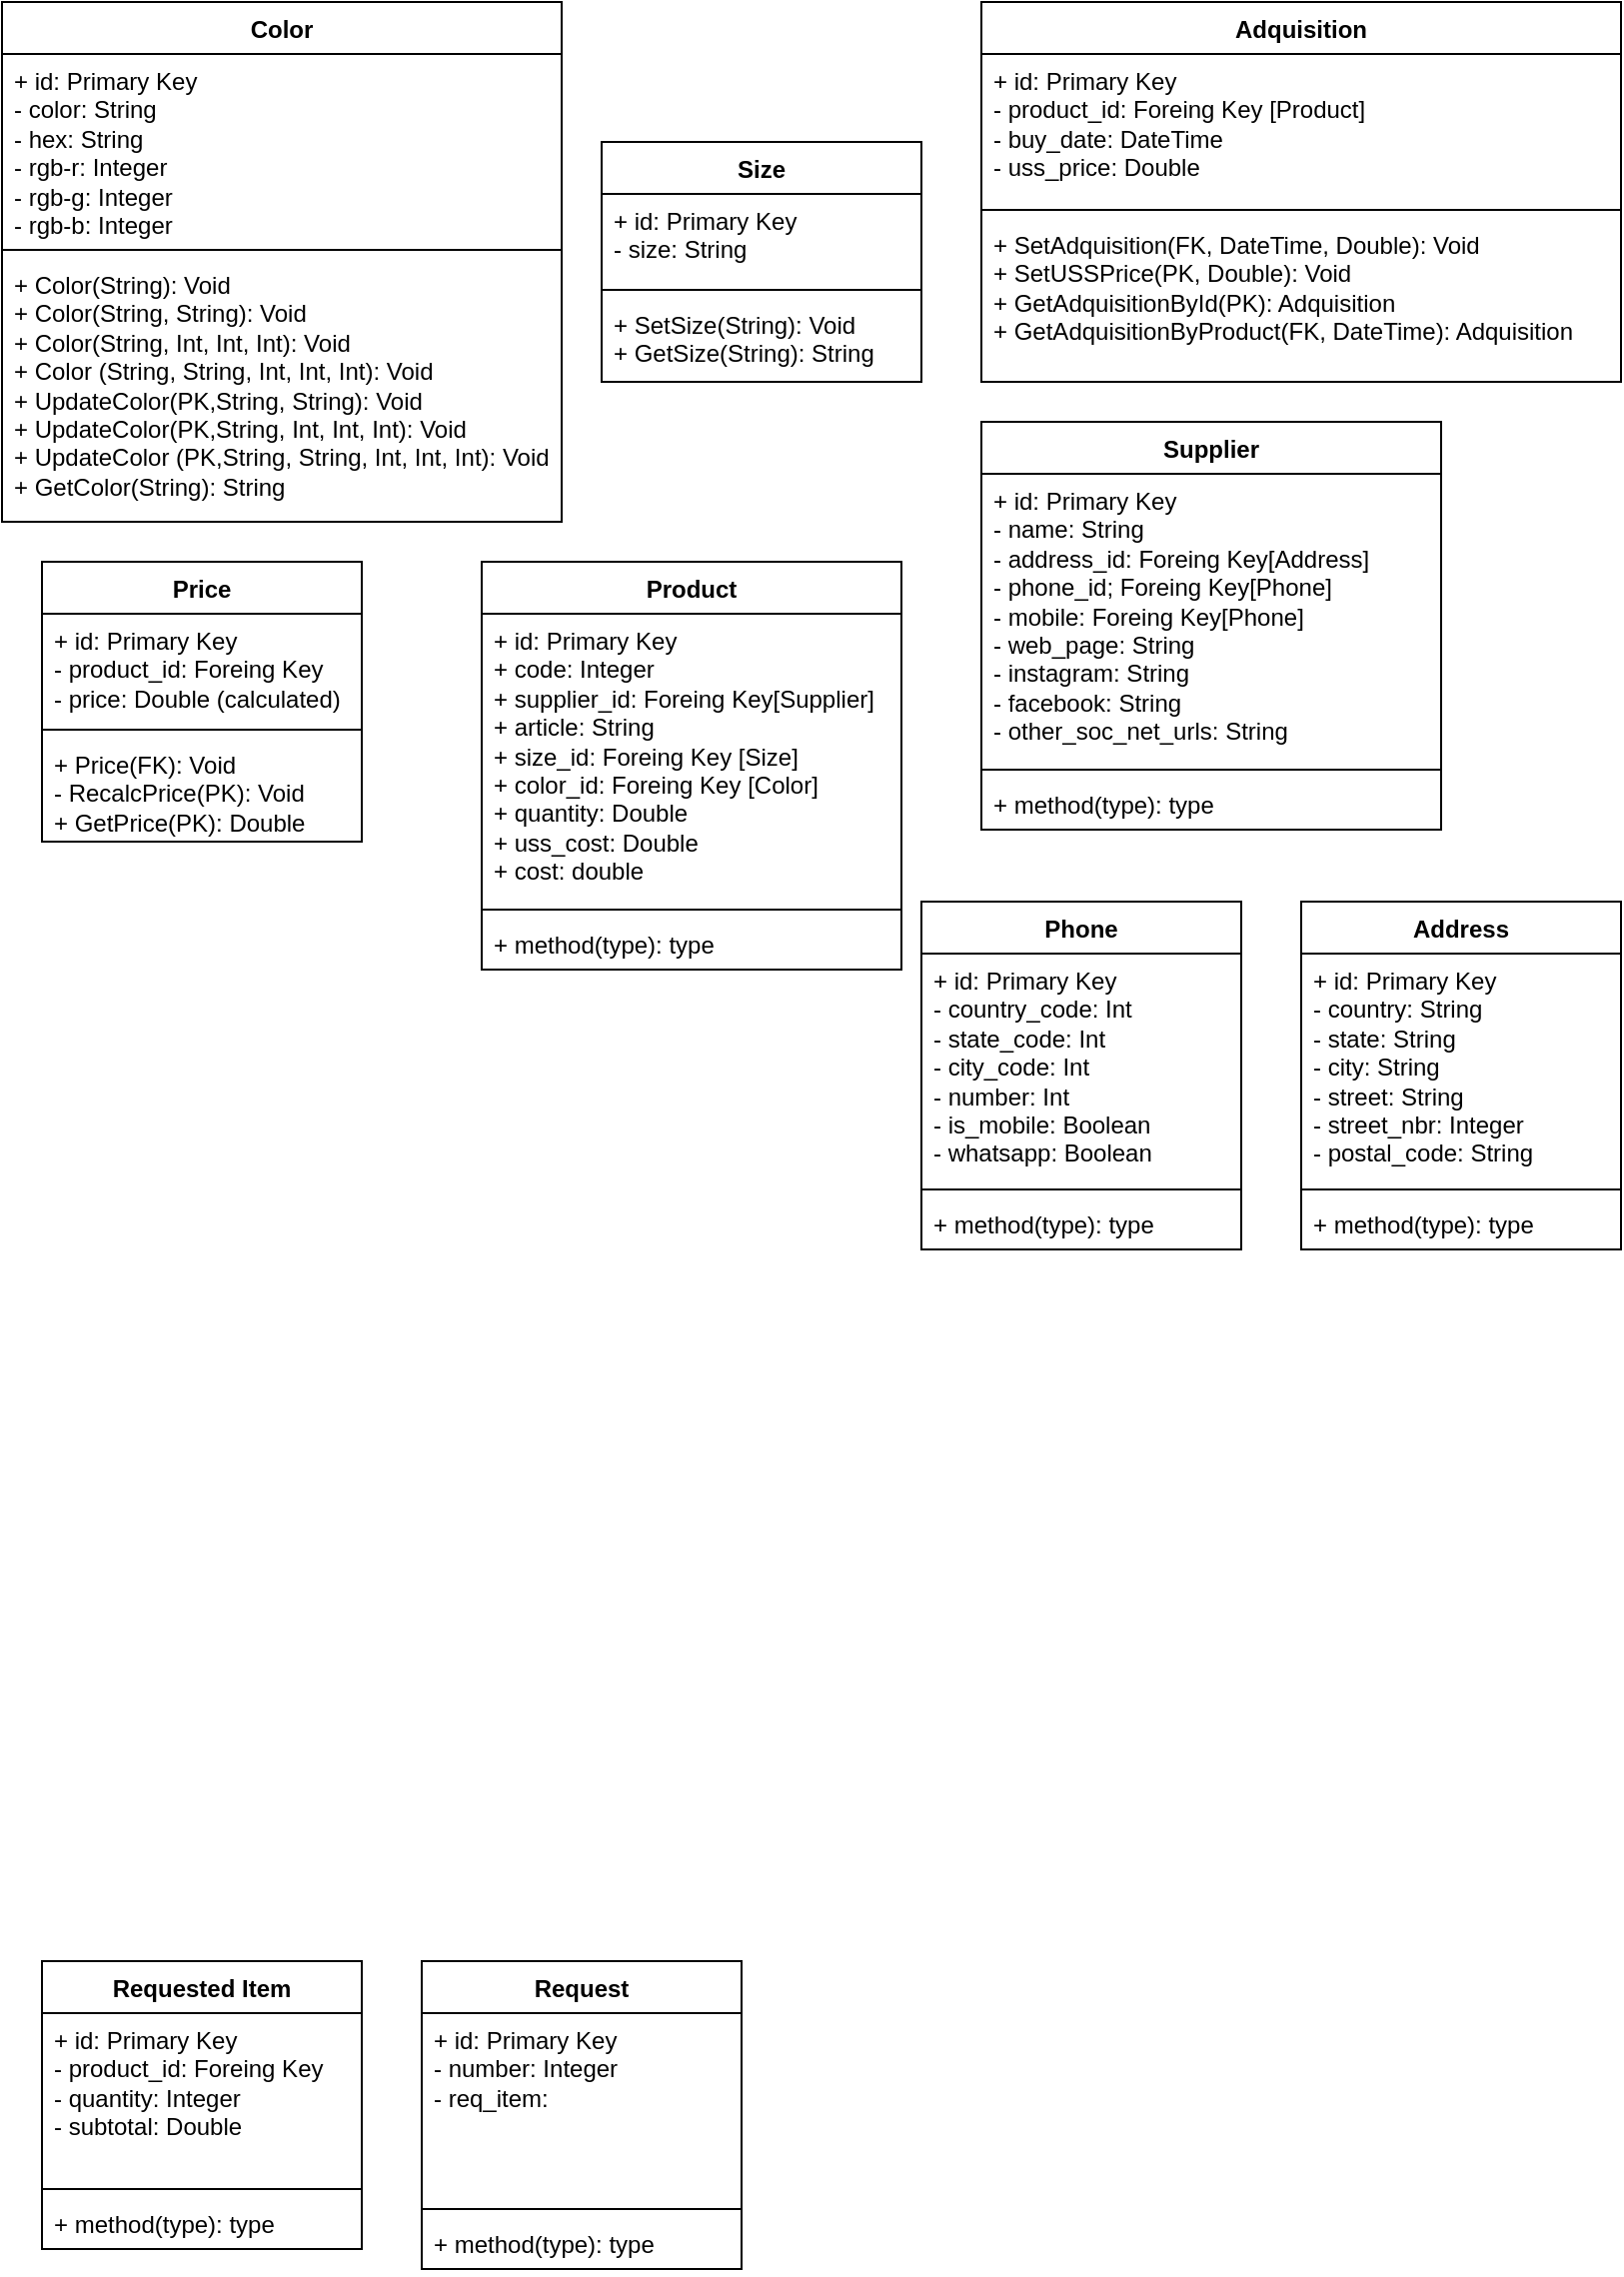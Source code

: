<mxfile version="22.0.4" type="github">
  <diagram name="Página-1" id="YkI35EVmc7Nr0hijqmT_">
    <mxGraphModel dx="1434" dy="750" grid="1" gridSize="10" guides="1" tooltips="1" connect="1" arrows="1" fold="1" page="1" pageScale="1" pageWidth="827" pageHeight="1169" math="0" shadow="0">
      <root>
        <mxCell id="0" />
        <mxCell id="1" parent="0" />
        <mxCell id="52OOBoe9xyoSRza9bdXO-7" value="Size" style="swimlane;fontStyle=1;align=center;verticalAlign=top;childLayout=stackLayout;horizontal=1;startSize=26;horizontalStack=0;resizeParent=1;resizeParentMax=0;resizeLast=0;collapsible=1;marginBottom=0;whiteSpace=wrap;html=1;" vertex="1" parent="1">
          <mxGeometry x="310" y="80" width="160" height="120" as="geometry">
            <mxRectangle x="480" y="10" width="60" height="30" as="alternateBounds" />
          </mxGeometry>
        </mxCell>
        <mxCell id="52OOBoe9xyoSRza9bdXO-8" value="+ id: Primary Key&lt;br&gt;- size: String" style="text;strokeColor=none;fillColor=none;align=left;verticalAlign=top;spacingLeft=4;spacingRight=4;overflow=hidden;rotatable=0;points=[[0,0.5],[1,0.5]];portConstraint=eastwest;whiteSpace=wrap;html=1;" vertex="1" parent="52OOBoe9xyoSRza9bdXO-7">
          <mxGeometry y="26" width="160" height="44" as="geometry" />
        </mxCell>
        <mxCell id="52OOBoe9xyoSRza9bdXO-9" value="" style="line;strokeWidth=1;fillColor=none;align=left;verticalAlign=middle;spacingTop=-1;spacingLeft=3;spacingRight=3;rotatable=0;labelPosition=right;points=[];portConstraint=eastwest;strokeColor=inherit;" vertex="1" parent="52OOBoe9xyoSRza9bdXO-7">
          <mxGeometry y="70" width="160" height="8" as="geometry" />
        </mxCell>
        <mxCell id="52OOBoe9xyoSRza9bdXO-10" value="+ SetSize(String): Void&lt;br&gt;+ GetSize(String): String" style="text;strokeColor=none;fillColor=none;align=left;verticalAlign=top;spacingLeft=4;spacingRight=4;overflow=hidden;rotatable=0;points=[[0,0.5],[1,0.5]];portConstraint=eastwest;whiteSpace=wrap;html=1;" vertex="1" parent="52OOBoe9xyoSRza9bdXO-7">
          <mxGeometry y="78" width="160" height="42" as="geometry" />
        </mxCell>
        <mxCell id="52OOBoe9xyoSRza9bdXO-11" value="Color" style="swimlane;fontStyle=1;align=center;verticalAlign=top;childLayout=stackLayout;horizontal=1;startSize=26;horizontalStack=0;resizeParent=1;resizeParentMax=0;resizeLast=0;collapsible=1;marginBottom=0;whiteSpace=wrap;html=1;" vertex="1" parent="1">
          <mxGeometry x="10" y="10" width="280" height="260" as="geometry" />
        </mxCell>
        <mxCell id="52OOBoe9xyoSRza9bdXO-12" value="+ id: Primary Key&lt;br&gt;- color: String&lt;br&gt;- hex: String&lt;br&gt;- rgb-r: Integer&lt;br&gt;- rgb-g: Integer&lt;br&gt;- rgb-b: Integer&amp;nbsp;" style="text;strokeColor=none;fillColor=none;align=left;verticalAlign=top;spacingLeft=4;spacingRight=4;overflow=hidden;rotatable=0;points=[[0,0.5],[1,0.5]];portConstraint=eastwest;whiteSpace=wrap;html=1;" vertex="1" parent="52OOBoe9xyoSRza9bdXO-11">
          <mxGeometry y="26" width="280" height="94" as="geometry" />
        </mxCell>
        <mxCell id="52OOBoe9xyoSRza9bdXO-13" value="" style="line;strokeWidth=1;fillColor=none;align=left;verticalAlign=middle;spacingTop=-1;spacingLeft=3;spacingRight=3;rotatable=0;labelPosition=right;points=[];portConstraint=eastwest;strokeColor=inherit;" vertex="1" parent="52OOBoe9xyoSRza9bdXO-11">
          <mxGeometry y="120" width="280" height="8" as="geometry" />
        </mxCell>
        <mxCell id="52OOBoe9xyoSRza9bdXO-14" value="+ Color(String): Void&lt;br&gt;+ Color(String, String): Void&lt;br&gt;+ Color(String, Int, Int, Int): Void&lt;br&gt;+ Color (String, String, Int, Int, Int): Void&lt;br&gt;+ UpdateColor(PK,String, String): Void&lt;br style=&quot;border-color: var(--border-color);&quot;&gt;+ UpdateColor(PK,String, Int, Int, Int): Void&lt;br style=&quot;border-color: var(--border-color);&quot;&gt;+ UpdateColor (PK,String, String, Int, Int, Int): Void&lt;br style=&quot;border-color: var(--border-color);&quot;&gt;+ GetColor(String): String" style="text;strokeColor=none;fillColor=none;align=left;verticalAlign=top;spacingLeft=4;spacingRight=4;overflow=hidden;rotatable=0;points=[[0,0.5],[1,0.5]];portConstraint=eastwest;whiteSpace=wrap;html=1;" vertex="1" parent="52OOBoe9xyoSRza9bdXO-11">
          <mxGeometry y="128" width="280" height="132" as="geometry" />
        </mxCell>
        <mxCell id="52OOBoe9xyoSRza9bdXO-15" value="Product" style="swimlane;fontStyle=1;align=center;verticalAlign=top;childLayout=stackLayout;horizontal=1;startSize=26;horizontalStack=0;resizeParent=1;resizeParentMax=0;resizeLast=0;collapsible=1;marginBottom=0;whiteSpace=wrap;html=1;" vertex="1" parent="1">
          <mxGeometry x="250" y="290" width="210" height="204" as="geometry" />
        </mxCell>
        <mxCell id="52OOBoe9xyoSRza9bdXO-16" value="+ id: Primary Key&lt;br style=&quot;border-color: var(--border-color);&quot;&gt;+ code: Integer&lt;br style=&quot;border-color: var(--border-color);&quot;&gt;+ supplier_id: Foreing Key[Supplier]&lt;br style=&quot;border-color: var(--border-color);&quot;&gt;+ article: String&lt;br style=&quot;border-color: var(--border-color);&quot;&gt;+ size_id: Foreing Key [Size]&lt;br style=&quot;border-color: var(--border-color);&quot;&gt;+ color_id: Foreing Key [Color]&lt;br style=&quot;border-color: var(--border-color);&quot;&gt;+ quantity: Double&lt;br style=&quot;border-color: var(--border-color);&quot;&gt;+ uss_cost: Double&lt;br style=&quot;border-color: var(--border-color);&quot;&gt;+ cost: double" style="text;strokeColor=none;fillColor=none;align=left;verticalAlign=top;spacingLeft=4;spacingRight=4;overflow=hidden;rotatable=0;points=[[0,0.5],[1,0.5]];portConstraint=eastwest;whiteSpace=wrap;html=1;" vertex="1" parent="52OOBoe9xyoSRza9bdXO-15">
          <mxGeometry y="26" width="210" height="144" as="geometry" />
        </mxCell>
        <mxCell id="52OOBoe9xyoSRza9bdXO-17" value="" style="line;strokeWidth=1;fillColor=none;align=left;verticalAlign=middle;spacingTop=-1;spacingLeft=3;spacingRight=3;rotatable=0;labelPosition=right;points=[];portConstraint=eastwest;strokeColor=inherit;" vertex="1" parent="52OOBoe9xyoSRza9bdXO-15">
          <mxGeometry y="170" width="210" height="8" as="geometry" />
        </mxCell>
        <mxCell id="52OOBoe9xyoSRza9bdXO-18" value="+ method(type): type" style="text;strokeColor=none;fillColor=none;align=left;verticalAlign=top;spacingLeft=4;spacingRight=4;overflow=hidden;rotatable=0;points=[[0,0.5],[1,0.5]];portConstraint=eastwest;whiteSpace=wrap;html=1;" vertex="1" parent="52OOBoe9xyoSRza9bdXO-15">
          <mxGeometry y="178" width="210" height="26" as="geometry" />
        </mxCell>
        <mxCell id="52OOBoe9xyoSRza9bdXO-19" value="Adquisition" style="swimlane;fontStyle=1;align=center;verticalAlign=top;childLayout=stackLayout;horizontal=1;startSize=26;horizontalStack=0;resizeParent=1;resizeParentMax=0;resizeLast=0;collapsible=1;marginBottom=0;whiteSpace=wrap;html=1;" vertex="1" parent="1">
          <mxGeometry x="500" y="10" width="320" height="190" as="geometry">
            <mxRectangle x="230" y="10" width="110" height="30" as="alternateBounds" />
          </mxGeometry>
        </mxCell>
        <mxCell id="52OOBoe9xyoSRza9bdXO-20" value="+ id: Primary Key&lt;br style=&quot;border-color: var(--border-color);&quot;&gt;- product_id: Foreing Key [Product]&lt;br style=&quot;border-color: var(--border-color);&quot;&gt;- buy_date: DateTime&lt;br style=&quot;border-color: var(--border-color);&quot;&gt;- uss_price: Double" style="text;strokeColor=none;fillColor=none;align=left;verticalAlign=top;spacingLeft=4;spacingRight=4;overflow=hidden;rotatable=0;points=[[0,0.5],[1,0.5]];portConstraint=eastwest;whiteSpace=wrap;html=1;" vertex="1" parent="52OOBoe9xyoSRza9bdXO-19">
          <mxGeometry y="26" width="320" height="74" as="geometry" />
        </mxCell>
        <mxCell id="52OOBoe9xyoSRza9bdXO-21" value="" style="line;strokeWidth=1;fillColor=none;align=left;verticalAlign=middle;spacingTop=-1;spacingLeft=3;spacingRight=3;rotatable=0;labelPosition=right;points=[];portConstraint=eastwest;strokeColor=inherit;" vertex="1" parent="52OOBoe9xyoSRza9bdXO-19">
          <mxGeometry y="100" width="320" height="8" as="geometry" />
        </mxCell>
        <mxCell id="52OOBoe9xyoSRza9bdXO-22" value="+ SetAdquisition(FK, DateTime, Double): Void&lt;br&gt;+ SetUSSPrice(PK, Double): Void&lt;br&gt;+ GetAdquisitionById(PK): Adquisition&lt;br&gt;+ GetAdquisitionByProduct(FK, DateTime): Adquisition" style="text;strokeColor=none;fillColor=none;align=left;verticalAlign=top;spacingLeft=4;spacingRight=4;overflow=hidden;rotatable=0;points=[[0,0.5],[1,0.5]];portConstraint=eastwest;whiteSpace=wrap;html=1;" vertex="1" parent="52OOBoe9xyoSRza9bdXO-19">
          <mxGeometry y="108" width="320" height="82" as="geometry" />
        </mxCell>
        <mxCell id="52OOBoe9xyoSRza9bdXO-23" value="Price" style="swimlane;fontStyle=1;align=center;verticalAlign=top;childLayout=stackLayout;horizontal=1;startSize=26;horizontalStack=0;resizeParent=1;resizeParentMax=0;resizeLast=0;collapsible=1;marginBottom=0;whiteSpace=wrap;html=1;" vertex="1" parent="1">
          <mxGeometry x="30" y="290" width="160" height="140" as="geometry" />
        </mxCell>
        <mxCell id="52OOBoe9xyoSRza9bdXO-24" value="+ id: Primary Key&lt;br&gt;- product_id: Foreing Key&lt;br&gt;- price: Double (calculated)" style="text;strokeColor=none;fillColor=none;align=left;verticalAlign=top;spacingLeft=4;spacingRight=4;overflow=hidden;rotatable=0;points=[[0,0.5],[1,0.5]];portConstraint=eastwest;whiteSpace=wrap;html=1;" vertex="1" parent="52OOBoe9xyoSRza9bdXO-23">
          <mxGeometry y="26" width="160" height="54" as="geometry" />
        </mxCell>
        <mxCell id="52OOBoe9xyoSRza9bdXO-25" value="" style="line;strokeWidth=1;fillColor=none;align=left;verticalAlign=middle;spacingTop=-1;spacingLeft=3;spacingRight=3;rotatable=0;labelPosition=right;points=[];portConstraint=eastwest;strokeColor=inherit;" vertex="1" parent="52OOBoe9xyoSRza9bdXO-23">
          <mxGeometry y="80" width="160" height="8" as="geometry" />
        </mxCell>
        <mxCell id="52OOBoe9xyoSRza9bdXO-26" value="+ Price(FK): Void&lt;br&gt;- RecalcPrice(PK): Void&lt;br&gt;+ GetPrice(PK): Double" style="text;strokeColor=none;fillColor=none;align=left;verticalAlign=top;spacingLeft=4;spacingRight=4;overflow=hidden;rotatable=0;points=[[0,0.5],[1,0.5]];portConstraint=eastwest;whiteSpace=wrap;html=1;" vertex="1" parent="52OOBoe9xyoSRza9bdXO-23">
          <mxGeometry y="88" width="160" height="52" as="geometry" />
        </mxCell>
        <mxCell id="52OOBoe9xyoSRza9bdXO-28" value="Requested Item" style="swimlane;fontStyle=1;align=center;verticalAlign=top;childLayout=stackLayout;horizontal=1;startSize=26;horizontalStack=0;resizeParent=1;resizeParentMax=0;resizeLast=0;collapsible=1;marginBottom=0;whiteSpace=wrap;html=1;" vertex="1" parent="1">
          <mxGeometry x="30" y="990" width="160" height="144" as="geometry" />
        </mxCell>
        <mxCell id="52OOBoe9xyoSRza9bdXO-29" value="+ id: Primary Key&lt;br&gt;- product_id: Foreing Key&lt;br&gt;- quantity: Integer&lt;br&gt;- subtotal: Double" style="text;strokeColor=none;fillColor=none;align=left;verticalAlign=top;spacingLeft=4;spacingRight=4;overflow=hidden;rotatable=0;points=[[0,0.5],[1,0.5]];portConstraint=eastwest;whiteSpace=wrap;html=1;" vertex="1" parent="52OOBoe9xyoSRza9bdXO-28">
          <mxGeometry y="26" width="160" height="84" as="geometry" />
        </mxCell>
        <mxCell id="52OOBoe9xyoSRza9bdXO-30" value="" style="line;strokeWidth=1;fillColor=none;align=left;verticalAlign=middle;spacingTop=-1;spacingLeft=3;spacingRight=3;rotatable=0;labelPosition=right;points=[];portConstraint=eastwest;strokeColor=inherit;" vertex="1" parent="52OOBoe9xyoSRza9bdXO-28">
          <mxGeometry y="110" width="160" height="8" as="geometry" />
        </mxCell>
        <mxCell id="52OOBoe9xyoSRza9bdXO-31" value="+ method(type): type" style="text;strokeColor=none;fillColor=none;align=left;verticalAlign=top;spacingLeft=4;spacingRight=4;overflow=hidden;rotatable=0;points=[[0,0.5],[1,0.5]];portConstraint=eastwest;whiteSpace=wrap;html=1;" vertex="1" parent="52OOBoe9xyoSRza9bdXO-28">
          <mxGeometry y="118" width="160" height="26" as="geometry" />
        </mxCell>
        <mxCell id="52OOBoe9xyoSRza9bdXO-37" value="Request" style="swimlane;fontStyle=1;align=center;verticalAlign=top;childLayout=stackLayout;horizontal=1;startSize=26;horizontalStack=0;resizeParent=1;resizeParentMax=0;resizeLast=0;collapsible=1;marginBottom=0;whiteSpace=wrap;html=1;" vertex="1" parent="1">
          <mxGeometry x="220" y="990" width="160" height="154" as="geometry" />
        </mxCell>
        <mxCell id="52OOBoe9xyoSRza9bdXO-38" value="+ id: Primary Key&lt;br&gt;- number: Integer&lt;br&gt;- req_item:&amp;nbsp;" style="text;strokeColor=none;fillColor=none;align=left;verticalAlign=top;spacingLeft=4;spacingRight=4;overflow=hidden;rotatable=0;points=[[0,0.5],[1,0.5]];portConstraint=eastwest;whiteSpace=wrap;html=1;" vertex="1" parent="52OOBoe9xyoSRza9bdXO-37">
          <mxGeometry y="26" width="160" height="94" as="geometry" />
        </mxCell>
        <mxCell id="52OOBoe9xyoSRza9bdXO-39" value="" style="line;strokeWidth=1;fillColor=none;align=left;verticalAlign=middle;spacingTop=-1;spacingLeft=3;spacingRight=3;rotatable=0;labelPosition=right;points=[];portConstraint=eastwest;strokeColor=inherit;" vertex="1" parent="52OOBoe9xyoSRza9bdXO-37">
          <mxGeometry y="120" width="160" height="8" as="geometry" />
        </mxCell>
        <mxCell id="52OOBoe9xyoSRza9bdXO-40" value="+ method(type): type" style="text;strokeColor=none;fillColor=none;align=left;verticalAlign=top;spacingLeft=4;spacingRight=4;overflow=hidden;rotatable=0;points=[[0,0.5],[1,0.5]];portConstraint=eastwest;whiteSpace=wrap;html=1;" vertex="1" parent="52OOBoe9xyoSRza9bdXO-37">
          <mxGeometry y="128" width="160" height="26" as="geometry" />
        </mxCell>
        <mxCell id="52OOBoe9xyoSRza9bdXO-41" value="Supplier" style="swimlane;fontStyle=1;align=center;verticalAlign=top;childLayout=stackLayout;horizontal=1;startSize=26;horizontalStack=0;resizeParent=1;resizeParentMax=0;resizeLast=0;collapsible=1;marginBottom=0;whiteSpace=wrap;html=1;" vertex="1" parent="1">
          <mxGeometry x="500" y="220" width="230" height="204" as="geometry" />
        </mxCell>
        <mxCell id="52OOBoe9xyoSRza9bdXO-42" value="+ id: Primary Key&lt;br&gt;- name: String&lt;br&gt;- address_id: Foreing Key[Address]&lt;br&gt;- phone_id; Foreing Key[Phone]&lt;br&gt;- mobile: Foreing Key[Phone]&lt;br&gt;- web_page: String&lt;br&gt;- instagram: String&lt;br&gt;- facebook: String&lt;br&gt;- other_soc_net_urls: String" style="text;strokeColor=none;fillColor=none;align=left;verticalAlign=top;spacingLeft=4;spacingRight=4;overflow=hidden;rotatable=0;points=[[0,0.5],[1,0.5]];portConstraint=eastwest;whiteSpace=wrap;html=1;" vertex="1" parent="52OOBoe9xyoSRza9bdXO-41">
          <mxGeometry y="26" width="230" height="144" as="geometry" />
        </mxCell>
        <mxCell id="52OOBoe9xyoSRza9bdXO-43" value="" style="line;strokeWidth=1;fillColor=none;align=left;verticalAlign=middle;spacingTop=-1;spacingLeft=3;spacingRight=3;rotatable=0;labelPosition=right;points=[];portConstraint=eastwest;strokeColor=inherit;" vertex="1" parent="52OOBoe9xyoSRza9bdXO-41">
          <mxGeometry y="170" width="230" height="8" as="geometry" />
        </mxCell>
        <mxCell id="52OOBoe9xyoSRza9bdXO-44" value="+ method(type): type" style="text;strokeColor=none;fillColor=none;align=left;verticalAlign=top;spacingLeft=4;spacingRight=4;overflow=hidden;rotatable=0;points=[[0,0.5],[1,0.5]];portConstraint=eastwest;whiteSpace=wrap;html=1;" vertex="1" parent="52OOBoe9xyoSRza9bdXO-41">
          <mxGeometry y="178" width="230" height="26" as="geometry" />
        </mxCell>
        <mxCell id="52OOBoe9xyoSRza9bdXO-45" value="Address" style="swimlane;fontStyle=1;align=center;verticalAlign=top;childLayout=stackLayout;horizontal=1;startSize=26;horizontalStack=0;resizeParent=1;resizeParentMax=0;resizeLast=0;collapsible=1;marginBottom=0;whiteSpace=wrap;html=1;" vertex="1" parent="1">
          <mxGeometry x="660" y="460" width="160" height="174" as="geometry" />
        </mxCell>
        <mxCell id="52OOBoe9xyoSRza9bdXO-46" value="+ id: Primary Key&lt;br&gt;- country: String&lt;br&gt;- state: String&lt;br&gt;- city: String&lt;br&gt;- street: String&lt;br&gt;- street_nbr: Integer&lt;br&gt;- postal_code: String" style="text;strokeColor=none;fillColor=none;align=left;verticalAlign=top;spacingLeft=4;spacingRight=4;overflow=hidden;rotatable=0;points=[[0,0.5],[1,0.5]];portConstraint=eastwest;whiteSpace=wrap;html=1;" vertex="1" parent="52OOBoe9xyoSRza9bdXO-45">
          <mxGeometry y="26" width="160" height="114" as="geometry" />
        </mxCell>
        <mxCell id="52OOBoe9xyoSRza9bdXO-47" value="" style="line;strokeWidth=1;fillColor=none;align=left;verticalAlign=middle;spacingTop=-1;spacingLeft=3;spacingRight=3;rotatable=0;labelPosition=right;points=[];portConstraint=eastwest;strokeColor=inherit;" vertex="1" parent="52OOBoe9xyoSRza9bdXO-45">
          <mxGeometry y="140" width="160" height="8" as="geometry" />
        </mxCell>
        <mxCell id="52OOBoe9xyoSRza9bdXO-48" value="+ method(type): type" style="text;strokeColor=none;fillColor=none;align=left;verticalAlign=top;spacingLeft=4;spacingRight=4;overflow=hidden;rotatable=0;points=[[0,0.5],[1,0.5]];portConstraint=eastwest;whiteSpace=wrap;html=1;" vertex="1" parent="52OOBoe9xyoSRza9bdXO-45">
          <mxGeometry y="148" width="160" height="26" as="geometry" />
        </mxCell>
        <mxCell id="52OOBoe9xyoSRza9bdXO-49" value="Phone" style="swimlane;fontStyle=1;align=center;verticalAlign=top;childLayout=stackLayout;horizontal=1;startSize=26;horizontalStack=0;resizeParent=1;resizeParentMax=0;resizeLast=0;collapsible=1;marginBottom=0;whiteSpace=wrap;html=1;" vertex="1" parent="1">
          <mxGeometry x="470" y="460" width="160" height="174" as="geometry" />
        </mxCell>
        <mxCell id="52OOBoe9xyoSRza9bdXO-50" value="+ id: Primary Key&lt;br&gt;- country_code: Int&lt;br&gt;- state_code: Int&lt;br&gt;- city_code: Int&lt;br&gt;- number: Int&lt;br&gt;- is_mobile: Boolean&lt;br&gt;- whatsapp: Boolean" style="text;strokeColor=none;fillColor=none;align=left;verticalAlign=top;spacingLeft=4;spacingRight=4;overflow=hidden;rotatable=0;points=[[0,0.5],[1,0.5]];portConstraint=eastwest;whiteSpace=wrap;html=1;" vertex="1" parent="52OOBoe9xyoSRza9bdXO-49">
          <mxGeometry y="26" width="160" height="114" as="geometry" />
        </mxCell>
        <mxCell id="52OOBoe9xyoSRza9bdXO-51" value="" style="line;strokeWidth=1;fillColor=none;align=left;verticalAlign=middle;spacingTop=-1;spacingLeft=3;spacingRight=3;rotatable=0;labelPosition=right;points=[];portConstraint=eastwest;strokeColor=inherit;" vertex="1" parent="52OOBoe9xyoSRza9bdXO-49">
          <mxGeometry y="140" width="160" height="8" as="geometry" />
        </mxCell>
        <mxCell id="52OOBoe9xyoSRza9bdXO-52" value="+ method(type): type" style="text;strokeColor=none;fillColor=none;align=left;verticalAlign=top;spacingLeft=4;spacingRight=4;overflow=hidden;rotatable=0;points=[[0,0.5],[1,0.5]];portConstraint=eastwest;whiteSpace=wrap;html=1;" vertex="1" parent="52OOBoe9xyoSRza9bdXO-49">
          <mxGeometry y="148" width="160" height="26" as="geometry" />
        </mxCell>
      </root>
    </mxGraphModel>
  </diagram>
</mxfile>
